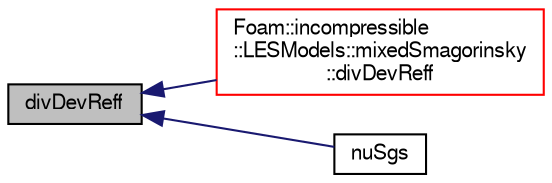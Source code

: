 digraph "divDevReff"
{
  bgcolor="transparent";
  edge [fontname="FreeSans",fontsize="10",labelfontname="FreeSans",labelfontsize="10"];
  node [fontname="FreeSans",fontsize="10",shape=record];
  rankdir="LR";
  Node1198 [label="divDevReff",height=0.2,width=0.4,color="black", fillcolor="grey75", style="filled", fontcolor="black"];
  Node1198 -> Node1199 [dir="back",color="midnightblue",fontsize="10",style="solid",fontname="FreeSans"];
  Node1199 [label="Foam::incompressible\l::LESModels::mixedSmagorinsky\l::divDevReff",height=0.2,width=0.4,color="red",URL="$a30882.html#a028ac2eaccc9a479009b15cc6e21a89e",tooltip="Return the deviatoric part of the effective sub-grid. "];
  Node1198 -> Node1202 [dir="back",color="midnightblue",fontsize="10",style="solid",fontname="FreeSans"];
  Node1202 [label="nuSgs",height=0.2,width=0.4,color="black",URL="$a30846.html#abde47ef2bb39f49cb72a765c4fd8cc3c",tooltip="Return the SGS viscosity. "];
}
